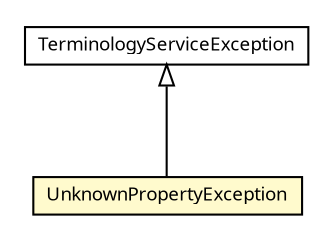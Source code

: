 #!/usr/local/bin/dot
#
# Class diagram 
# Generated by UMLGraph version R5_6 (http://www.umlgraph.org/)
#

digraph G {
	edge [fontname="Trebuchet MS",fontsize=10,labelfontname="Trebuchet MS",labelfontsize=10];
	node [fontname="Trebuchet MS",fontsize=10,shape=plaintext];
	nodesep=0.25;
	ranksep=0.5;
	// se.cambio.cds.ts.UnknownPropertyException
	c345189 [label=<<table title="se.cambio.cds.ts.UnknownPropertyException" border="0" cellborder="1" cellspacing="0" cellpadding="2" port="p" bgcolor="lemonChiffon" href="./UnknownPropertyException.html">
		<tr><td><table border="0" cellspacing="0" cellpadding="1">
<tr><td align="center" balign="center"><font face="Trebuchet MS"> UnknownPropertyException </font></td></tr>
		</table></td></tr>
		</table>>, URL="./UnknownPropertyException.html", fontname="Trebuchet MS", fontcolor="black", fontsize=9.0];
	// se.cambio.cds.ts.TerminologyServiceException
	c345192 [label=<<table title="se.cambio.cds.ts.TerminologyServiceException" border="0" cellborder="1" cellspacing="0" cellpadding="2" port="p" href="./TerminologyServiceException.html">
		<tr><td><table border="0" cellspacing="0" cellpadding="1">
<tr><td align="center" balign="center"><font face="Trebuchet MS"> TerminologyServiceException </font></td></tr>
		</table></td></tr>
		</table>>, URL="./TerminologyServiceException.html", fontname="Trebuchet MS", fontcolor="black", fontsize=9.0];
	//se.cambio.cds.ts.UnknownPropertyException extends se.cambio.cds.ts.TerminologyServiceException
	c345192:p -> c345189:p [dir=back,arrowtail=empty];
}

